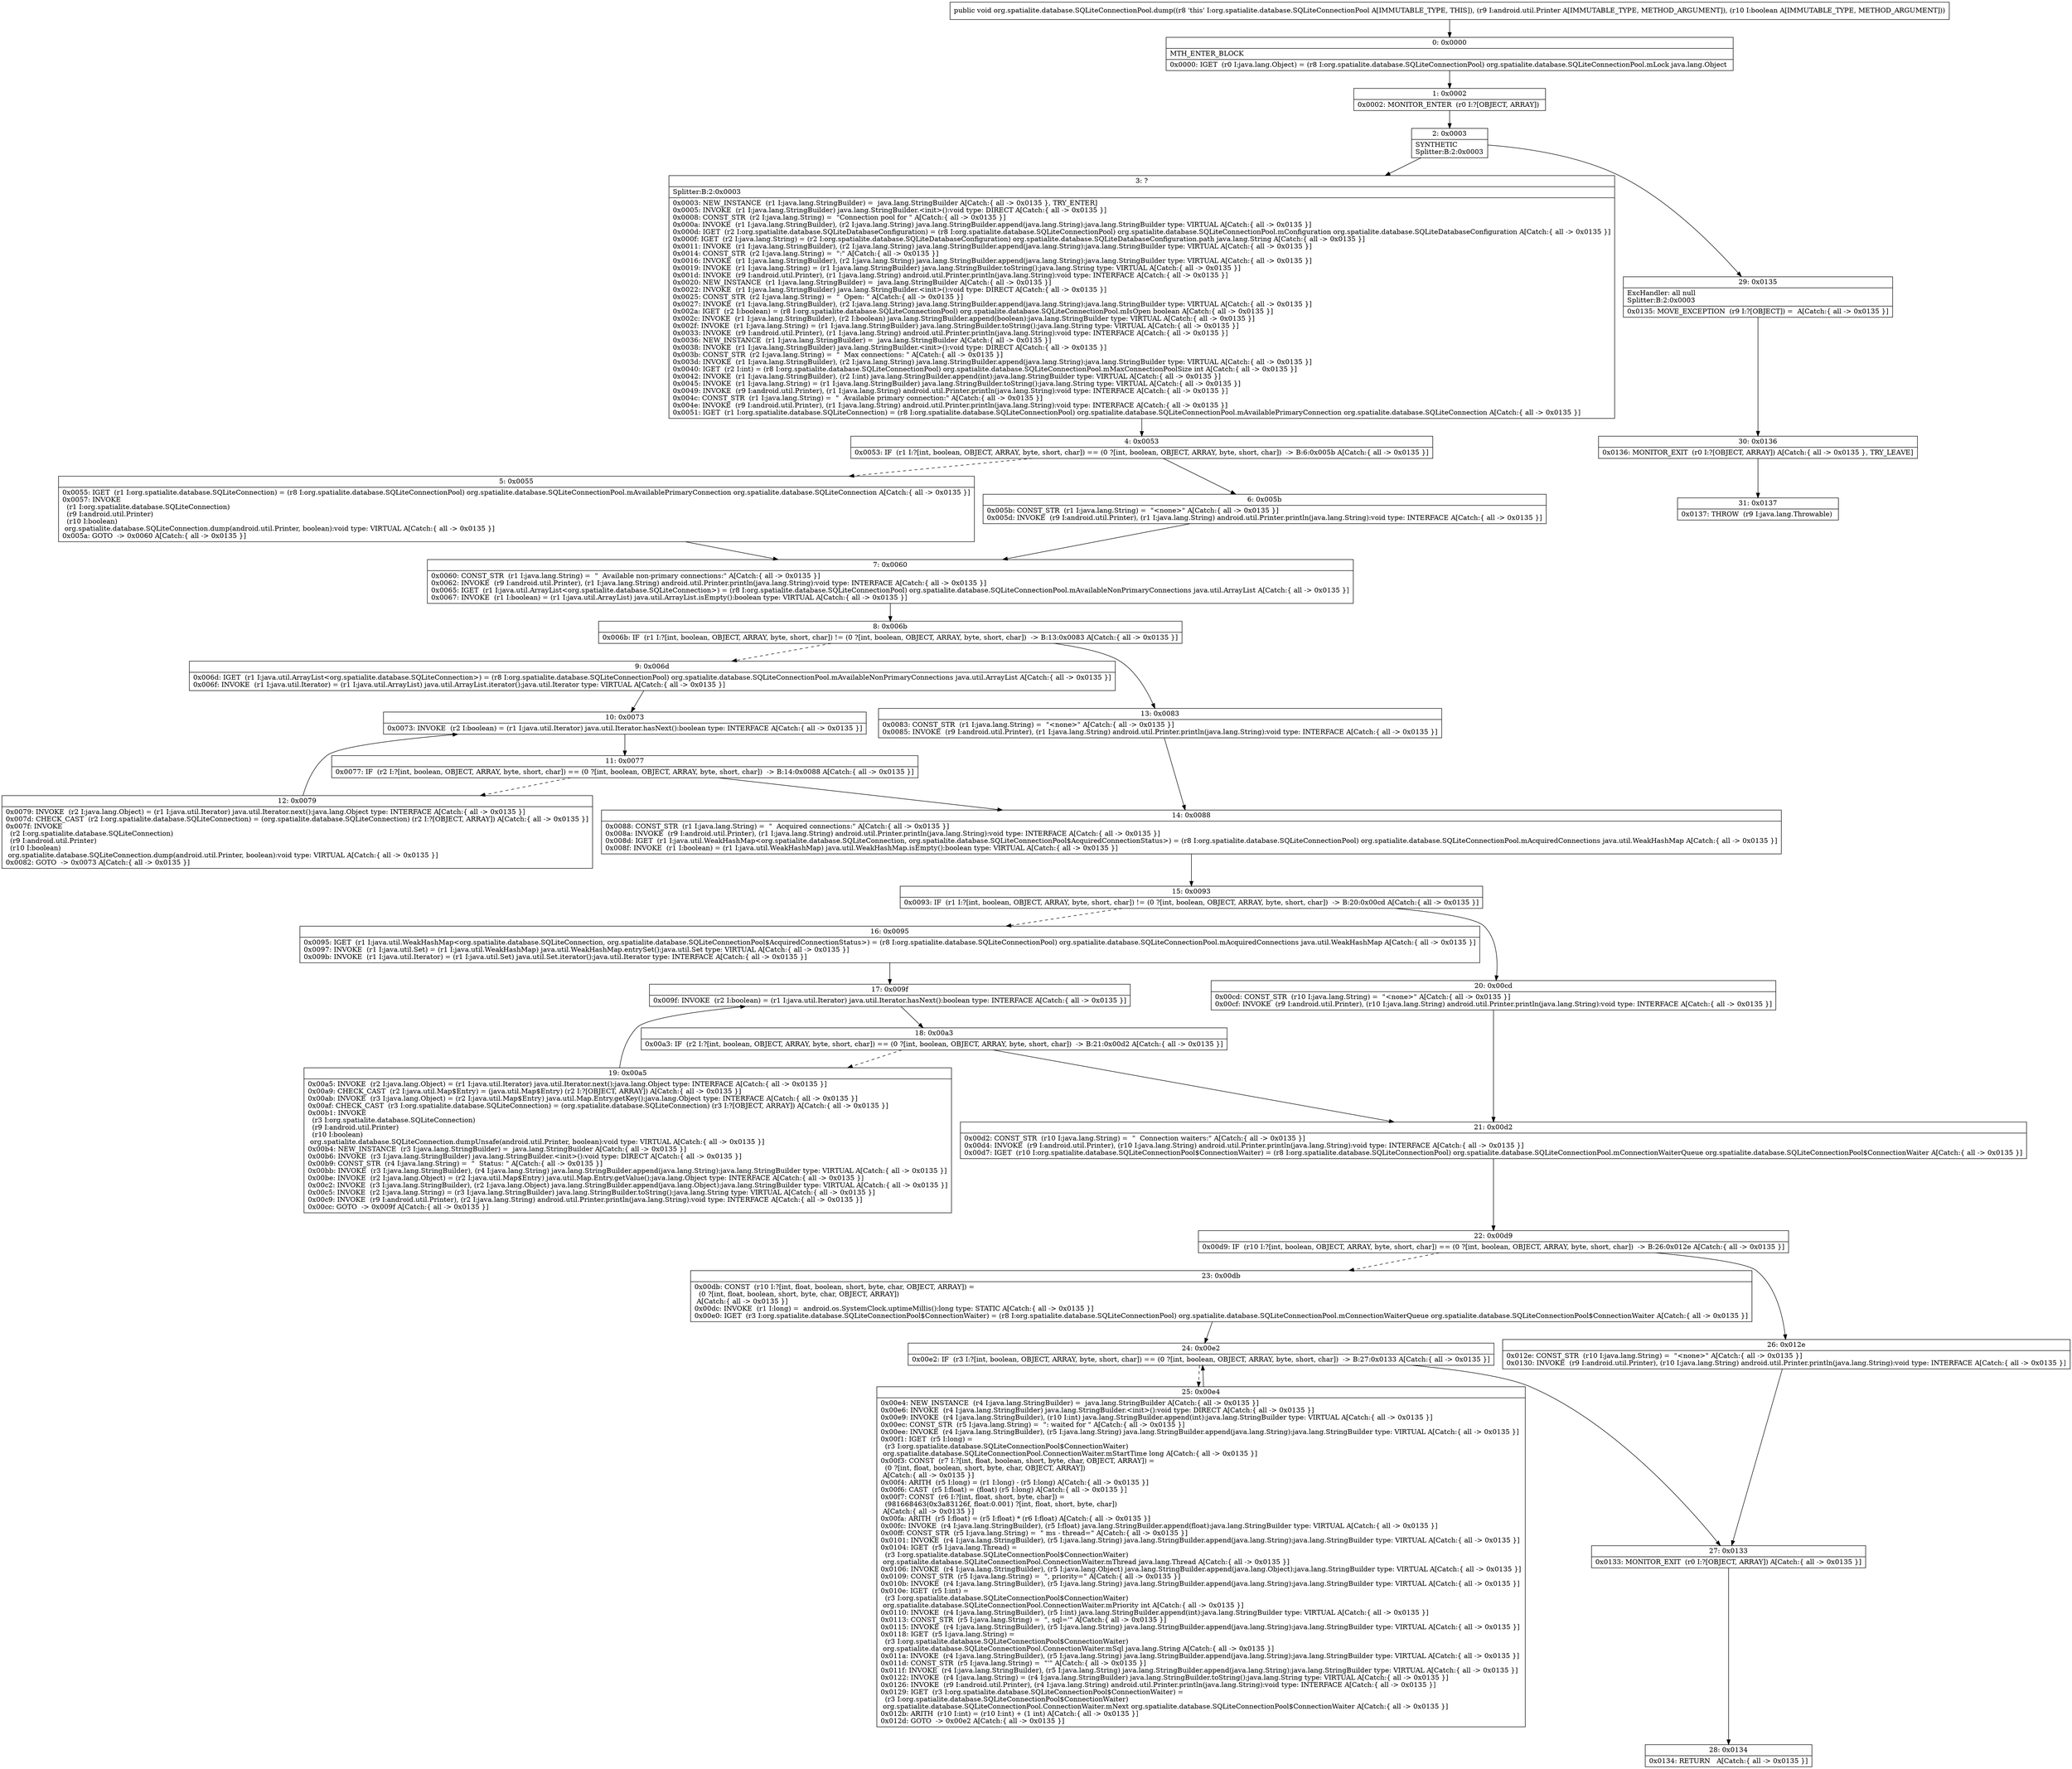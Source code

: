digraph "CFG fororg.spatialite.database.SQLiteConnectionPool.dump(Landroid\/util\/Printer;Z)V" {
Node_0 [shape=record,label="{0\:\ 0x0000|MTH_ENTER_BLOCK\l|0x0000: IGET  (r0 I:java.lang.Object) = (r8 I:org.spatialite.database.SQLiteConnectionPool) org.spatialite.database.SQLiteConnectionPool.mLock java.lang.Object \l}"];
Node_1 [shape=record,label="{1\:\ 0x0002|0x0002: MONITOR_ENTER  (r0 I:?[OBJECT, ARRAY]) \l}"];
Node_2 [shape=record,label="{2\:\ 0x0003|SYNTHETIC\lSplitter:B:2:0x0003\l}"];
Node_3 [shape=record,label="{3\:\ ?|Splitter:B:2:0x0003\l|0x0003: NEW_INSTANCE  (r1 I:java.lang.StringBuilder) =  java.lang.StringBuilder A[Catch:\{ all \-\> 0x0135 \}, TRY_ENTER]\l0x0005: INVOKE  (r1 I:java.lang.StringBuilder) java.lang.StringBuilder.\<init\>():void type: DIRECT A[Catch:\{ all \-\> 0x0135 \}]\l0x0008: CONST_STR  (r2 I:java.lang.String) =  \"Connection pool for \" A[Catch:\{ all \-\> 0x0135 \}]\l0x000a: INVOKE  (r1 I:java.lang.StringBuilder), (r2 I:java.lang.String) java.lang.StringBuilder.append(java.lang.String):java.lang.StringBuilder type: VIRTUAL A[Catch:\{ all \-\> 0x0135 \}]\l0x000d: IGET  (r2 I:org.spatialite.database.SQLiteDatabaseConfiguration) = (r8 I:org.spatialite.database.SQLiteConnectionPool) org.spatialite.database.SQLiteConnectionPool.mConfiguration org.spatialite.database.SQLiteDatabaseConfiguration A[Catch:\{ all \-\> 0x0135 \}]\l0x000f: IGET  (r2 I:java.lang.String) = (r2 I:org.spatialite.database.SQLiteDatabaseConfiguration) org.spatialite.database.SQLiteDatabaseConfiguration.path java.lang.String A[Catch:\{ all \-\> 0x0135 \}]\l0x0011: INVOKE  (r1 I:java.lang.StringBuilder), (r2 I:java.lang.String) java.lang.StringBuilder.append(java.lang.String):java.lang.StringBuilder type: VIRTUAL A[Catch:\{ all \-\> 0x0135 \}]\l0x0014: CONST_STR  (r2 I:java.lang.String) =  \":\" A[Catch:\{ all \-\> 0x0135 \}]\l0x0016: INVOKE  (r1 I:java.lang.StringBuilder), (r2 I:java.lang.String) java.lang.StringBuilder.append(java.lang.String):java.lang.StringBuilder type: VIRTUAL A[Catch:\{ all \-\> 0x0135 \}]\l0x0019: INVOKE  (r1 I:java.lang.String) = (r1 I:java.lang.StringBuilder) java.lang.StringBuilder.toString():java.lang.String type: VIRTUAL A[Catch:\{ all \-\> 0x0135 \}]\l0x001d: INVOKE  (r9 I:android.util.Printer), (r1 I:java.lang.String) android.util.Printer.println(java.lang.String):void type: INTERFACE A[Catch:\{ all \-\> 0x0135 \}]\l0x0020: NEW_INSTANCE  (r1 I:java.lang.StringBuilder) =  java.lang.StringBuilder A[Catch:\{ all \-\> 0x0135 \}]\l0x0022: INVOKE  (r1 I:java.lang.StringBuilder) java.lang.StringBuilder.\<init\>():void type: DIRECT A[Catch:\{ all \-\> 0x0135 \}]\l0x0025: CONST_STR  (r2 I:java.lang.String) =  \"  Open: \" A[Catch:\{ all \-\> 0x0135 \}]\l0x0027: INVOKE  (r1 I:java.lang.StringBuilder), (r2 I:java.lang.String) java.lang.StringBuilder.append(java.lang.String):java.lang.StringBuilder type: VIRTUAL A[Catch:\{ all \-\> 0x0135 \}]\l0x002a: IGET  (r2 I:boolean) = (r8 I:org.spatialite.database.SQLiteConnectionPool) org.spatialite.database.SQLiteConnectionPool.mIsOpen boolean A[Catch:\{ all \-\> 0x0135 \}]\l0x002c: INVOKE  (r1 I:java.lang.StringBuilder), (r2 I:boolean) java.lang.StringBuilder.append(boolean):java.lang.StringBuilder type: VIRTUAL A[Catch:\{ all \-\> 0x0135 \}]\l0x002f: INVOKE  (r1 I:java.lang.String) = (r1 I:java.lang.StringBuilder) java.lang.StringBuilder.toString():java.lang.String type: VIRTUAL A[Catch:\{ all \-\> 0x0135 \}]\l0x0033: INVOKE  (r9 I:android.util.Printer), (r1 I:java.lang.String) android.util.Printer.println(java.lang.String):void type: INTERFACE A[Catch:\{ all \-\> 0x0135 \}]\l0x0036: NEW_INSTANCE  (r1 I:java.lang.StringBuilder) =  java.lang.StringBuilder A[Catch:\{ all \-\> 0x0135 \}]\l0x0038: INVOKE  (r1 I:java.lang.StringBuilder) java.lang.StringBuilder.\<init\>():void type: DIRECT A[Catch:\{ all \-\> 0x0135 \}]\l0x003b: CONST_STR  (r2 I:java.lang.String) =  \"  Max connections: \" A[Catch:\{ all \-\> 0x0135 \}]\l0x003d: INVOKE  (r1 I:java.lang.StringBuilder), (r2 I:java.lang.String) java.lang.StringBuilder.append(java.lang.String):java.lang.StringBuilder type: VIRTUAL A[Catch:\{ all \-\> 0x0135 \}]\l0x0040: IGET  (r2 I:int) = (r8 I:org.spatialite.database.SQLiteConnectionPool) org.spatialite.database.SQLiteConnectionPool.mMaxConnectionPoolSize int A[Catch:\{ all \-\> 0x0135 \}]\l0x0042: INVOKE  (r1 I:java.lang.StringBuilder), (r2 I:int) java.lang.StringBuilder.append(int):java.lang.StringBuilder type: VIRTUAL A[Catch:\{ all \-\> 0x0135 \}]\l0x0045: INVOKE  (r1 I:java.lang.String) = (r1 I:java.lang.StringBuilder) java.lang.StringBuilder.toString():java.lang.String type: VIRTUAL A[Catch:\{ all \-\> 0x0135 \}]\l0x0049: INVOKE  (r9 I:android.util.Printer), (r1 I:java.lang.String) android.util.Printer.println(java.lang.String):void type: INTERFACE A[Catch:\{ all \-\> 0x0135 \}]\l0x004c: CONST_STR  (r1 I:java.lang.String) =  \"  Available primary connection:\" A[Catch:\{ all \-\> 0x0135 \}]\l0x004e: INVOKE  (r9 I:android.util.Printer), (r1 I:java.lang.String) android.util.Printer.println(java.lang.String):void type: INTERFACE A[Catch:\{ all \-\> 0x0135 \}]\l0x0051: IGET  (r1 I:org.spatialite.database.SQLiteConnection) = (r8 I:org.spatialite.database.SQLiteConnectionPool) org.spatialite.database.SQLiteConnectionPool.mAvailablePrimaryConnection org.spatialite.database.SQLiteConnection A[Catch:\{ all \-\> 0x0135 \}]\l}"];
Node_4 [shape=record,label="{4\:\ 0x0053|0x0053: IF  (r1 I:?[int, boolean, OBJECT, ARRAY, byte, short, char]) == (0 ?[int, boolean, OBJECT, ARRAY, byte, short, char])  \-\> B:6:0x005b A[Catch:\{ all \-\> 0x0135 \}]\l}"];
Node_5 [shape=record,label="{5\:\ 0x0055|0x0055: IGET  (r1 I:org.spatialite.database.SQLiteConnection) = (r8 I:org.spatialite.database.SQLiteConnectionPool) org.spatialite.database.SQLiteConnectionPool.mAvailablePrimaryConnection org.spatialite.database.SQLiteConnection A[Catch:\{ all \-\> 0x0135 \}]\l0x0057: INVOKE  \l  (r1 I:org.spatialite.database.SQLiteConnection)\l  (r9 I:android.util.Printer)\l  (r10 I:boolean)\l org.spatialite.database.SQLiteConnection.dump(android.util.Printer, boolean):void type: VIRTUAL A[Catch:\{ all \-\> 0x0135 \}]\l0x005a: GOTO  \-\> 0x0060 A[Catch:\{ all \-\> 0x0135 \}]\l}"];
Node_6 [shape=record,label="{6\:\ 0x005b|0x005b: CONST_STR  (r1 I:java.lang.String) =  \"\<none\>\" A[Catch:\{ all \-\> 0x0135 \}]\l0x005d: INVOKE  (r9 I:android.util.Printer), (r1 I:java.lang.String) android.util.Printer.println(java.lang.String):void type: INTERFACE A[Catch:\{ all \-\> 0x0135 \}]\l}"];
Node_7 [shape=record,label="{7\:\ 0x0060|0x0060: CONST_STR  (r1 I:java.lang.String) =  \"  Available non\-primary connections:\" A[Catch:\{ all \-\> 0x0135 \}]\l0x0062: INVOKE  (r9 I:android.util.Printer), (r1 I:java.lang.String) android.util.Printer.println(java.lang.String):void type: INTERFACE A[Catch:\{ all \-\> 0x0135 \}]\l0x0065: IGET  (r1 I:java.util.ArrayList\<org.spatialite.database.SQLiteConnection\>) = (r8 I:org.spatialite.database.SQLiteConnectionPool) org.spatialite.database.SQLiteConnectionPool.mAvailableNonPrimaryConnections java.util.ArrayList A[Catch:\{ all \-\> 0x0135 \}]\l0x0067: INVOKE  (r1 I:boolean) = (r1 I:java.util.ArrayList) java.util.ArrayList.isEmpty():boolean type: VIRTUAL A[Catch:\{ all \-\> 0x0135 \}]\l}"];
Node_8 [shape=record,label="{8\:\ 0x006b|0x006b: IF  (r1 I:?[int, boolean, OBJECT, ARRAY, byte, short, char]) != (0 ?[int, boolean, OBJECT, ARRAY, byte, short, char])  \-\> B:13:0x0083 A[Catch:\{ all \-\> 0x0135 \}]\l}"];
Node_9 [shape=record,label="{9\:\ 0x006d|0x006d: IGET  (r1 I:java.util.ArrayList\<org.spatialite.database.SQLiteConnection\>) = (r8 I:org.spatialite.database.SQLiteConnectionPool) org.spatialite.database.SQLiteConnectionPool.mAvailableNonPrimaryConnections java.util.ArrayList A[Catch:\{ all \-\> 0x0135 \}]\l0x006f: INVOKE  (r1 I:java.util.Iterator) = (r1 I:java.util.ArrayList) java.util.ArrayList.iterator():java.util.Iterator type: VIRTUAL A[Catch:\{ all \-\> 0x0135 \}]\l}"];
Node_10 [shape=record,label="{10\:\ 0x0073|0x0073: INVOKE  (r2 I:boolean) = (r1 I:java.util.Iterator) java.util.Iterator.hasNext():boolean type: INTERFACE A[Catch:\{ all \-\> 0x0135 \}]\l}"];
Node_11 [shape=record,label="{11\:\ 0x0077|0x0077: IF  (r2 I:?[int, boolean, OBJECT, ARRAY, byte, short, char]) == (0 ?[int, boolean, OBJECT, ARRAY, byte, short, char])  \-\> B:14:0x0088 A[Catch:\{ all \-\> 0x0135 \}]\l}"];
Node_12 [shape=record,label="{12\:\ 0x0079|0x0079: INVOKE  (r2 I:java.lang.Object) = (r1 I:java.util.Iterator) java.util.Iterator.next():java.lang.Object type: INTERFACE A[Catch:\{ all \-\> 0x0135 \}]\l0x007d: CHECK_CAST  (r2 I:org.spatialite.database.SQLiteConnection) = (org.spatialite.database.SQLiteConnection) (r2 I:?[OBJECT, ARRAY]) A[Catch:\{ all \-\> 0x0135 \}]\l0x007f: INVOKE  \l  (r2 I:org.spatialite.database.SQLiteConnection)\l  (r9 I:android.util.Printer)\l  (r10 I:boolean)\l org.spatialite.database.SQLiteConnection.dump(android.util.Printer, boolean):void type: VIRTUAL A[Catch:\{ all \-\> 0x0135 \}]\l0x0082: GOTO  \-\> 0x0073 A[Catch:\{ all \-\> 0x0135 \}]\l}"];
Node_13 [shape=record,label="{13\:\ 0x0083|0x0083: CONST_STR  (r1 I:java.lang.String) =  \"\<none\>\" A[Catch:\{ all \-\> 0x0135 \}]\l0x0085: INVOKE  (r9 I:android.util.Printer), (r1 I:java.lang.String) android.util.Printer.println(java.lang.String):void type: INTERFACE A[Catch:\{ all \-\> 0x0135 \}]\l}"];
Node_14 [shape=record,label="{14\:\ 0x0088|0x0088: CONST_STR  (r1 I:java.lang.String) =  \"  Acquired connections:\" A[Catch:\{ all \-\> 0x0135 \}]\l0x008a: INVOKE  (r9 I:android.util.Printer), (r1 I:java.lang.String) android.util.Printer.println(java.lang.String):void type: INTERFACE A[Catch:\{ all \-\> 0x0135 \}]\l0x008d: IGET  (r1 I:java.util.WeakHashMap\<org.spatialite.database.SQLiteConnection, org.spatialite.database.SQLiteConnectionPool$AcquiredConnectionStatus\>) = (r8 I:org.spatialite.database.SQLiteConnectionPool) org.spatialite.database.SQLiteConnectionPool.mAcquiredConnections java.util.WeakHashMap A[Catch:\{ all \-\> 0x0135 \}]\l0x008f: INVOKE  (r1 I:boolean) = (r1 I:java.util.WeakHashMap) java.util.WeakHashMap.isEmpty():boolean type: VIRTUAL A[Catch:\{ all \-\> 0x0135 \}]\l}"];
Node_15 [shape=record,label="{15\:\ 0x0093|0x0093: IF  (r1 I:?[int, boolean, OBJECT, ARRAY, byte, short, char]) != (0 ?[int, boolean, OBJECT, ARRAY, byte, short, char])  \-\> B:20:0x00cd A[Catch:\{ all \-\> 0x0135 \}]\l}"];
Node_16 [shape=record,label="{16\:\ 0x0095|0x0095: IGET  (r1 I:java.util.WeakHashMap\<org.spatialite.database.SQLiteConnection, org.spatialite.database.SQLiteConnectionPool$AcquiredConnectionStatus\>) = (r8 I:org.spatialite.database.SQLiteConnectionPool) org.spatialite.database.SQLiteConnectionPool.mAcquiredConnections java.util.WeakHashMap A[Catch:\{ all \-\> 0x0135 \}]\l0x0097: INVOKE  (r1 I:java.util.Set) = (r1 I:java.util.WeakHashMap) java.util.WeakHashMap.entrySet():java.util.Set type: VIRTUAL A[Catch:\{ all \-\> 0x0135 \}]\l0x009b: INVOKE  (r1 I:java.util.Iterator) = (r1 I:java.util.Set) java.util.Set.iterator():java.util.Iterator type: INTERFACE A[Catch:\{ all \-\> 0x0135 \}]\l}"];
Node_17 [shape=record,label="{17\:\ 0x009f|0x009f: INVOKE  (r2 I:boolean) = (r1 I:java.util.Iterator) java.util.Iterator.hasNext():boolean type: INTERFACE A[Catch:\{ all \-\> 0x0135 \}]\l}"];
Node_18 [shape=record,label="{18\:\ 0x00a3|0x00a3: IF  (r2 I:?[int, boolean, OBJECT, ARRAY, byte, short, char]) == (0 ?[int, boolean, OBJECT, ARRAY, byte, short, char])  \-\> B:21:0x00d2 A[Catch:\{ all \-\> 0x0135 \}]\l}"];
Node_19 [shape=record,label="{19\:\ 0x00a5|0x00a5: INVOKE  (r2 I:java.lang.Object) = (r1 I:java.util.Iterator) java.util.Iterator.next():java.lang.Object type: INTERFACE A[Catch:\{ all \-\> 0x0135 \}]\l0x00a9: CHECK_CAST  (r2 I:java.util.Map$Entry) = (java.util.Map$Entry) (r2 I:?[OBJECT, ARRAY]) A[Catch:\{ all \-\> 0x0135 \}]\l0x00ab: INVOKE  (r3 I:java.lang.Object) = (r2 I:java.util.Map$Entry) java.util.Map.Entry.getKey():java.lang.Object type: INTERFACE A[Catch:\{ all \-\> 0x0135 \}]\l0x00af: CHECK_CAST  (r3 I:org.spatialite.database.SQLiteConnection) = (org.spatialite.database.SQLiteConnection) (r3 I:?[OBJECT, ARRAY]) A[Catch:\{ all \-\> 0x0135 \}]\l0x00b1: INVOKE  \l  (r3 I:org.spatialite.database.SQLiteConnection)\l  (r9 I:android.util.Printer)\l  (r10 I:boolean)\l org.spatialite.database.SQLiteConnection.dumpUnsafe(android.util.Printer, boolean):void type: VIRTUAL A[Catch:\{ all \-\> 0x0135 \}]\l0x00b4: NEW_INSTANCE  (r3 I:java.lang.StringBuilder) =  java.lang.StringBuilder A[Catch:\{ all \-\> 0x0135 \}]\l0x00b6: INVOKE  (r3 I:java.lang.StringBuilder) java.lang.StringBuilder.\<init\>():void type: DIRECT A[Catch:\{ all \-\> 0x0135 \}]\l0x00b9: CONST_STR  (r4 I:java.lang.String) =  \"  Status: \" A[Catch:\{ all \-\> 0x0135 \}]\l0x00bb: INVOKE  (r3 I:java.lang.StringBuilder), (r4 I:java.lang.String) java.lang.StringBuilder.append(java.lang.String):java.lang.StringBuilder type: VIRTUAL A[Catch:\{ all \-\> 0x0135 \}]\l0x00be: INVOKE  (r2 I:java.lang.Object) = (r2 I:java.util.Map$Entry) java.util.Map.Entry.getValue():java.lang.Object type: INTERFACE A[Catch:\{ all \-\> 0x0135 \}]\l0x00c2: INVOKE  (r3 I:java.lang.StringBuilder), (r2 I:java.lang.Object) java.lang.StringBuilder.append(java.lang.Object):java.lang.StringBuilder type: VIRTUAL A[Catch:\{ all \-\> 0x0135 \}]\l0x00c5: INVOKE  (r2 I:java.lang.String) = (r3 I:java.lang.StringBuilder) java.lang.StringBuilder.toString():java.lang.String type: VIRTUAL A[Catch:\{ all \-\> 0x0135 \}]\l0x00c9: INVOKE  (r9 I:android.util.Printer), (r2 I:java.lang.String) android.util.Printer.println(java.lang.String):void type: INTERFACE A[Catch:\{ all \-\> 0x0135 \}]\l0x00cc: GOTO  \-\> 0x009f A[Catch:\{ all \-\> 0x0135 \}]\l}"];
Node_20 [shape=record,label="{20\:\ 0x00cd|0x00cd: CONST_STR  (r10 I:java.lang.String) =  \"\<none\>\" A[Catch:\{ all \-\> 0x0135 \}]\l0x00cf: INVOKE  (r9 I:android.util.Printer), (r10 I:java.lang.String) android.util.Printer.println(java.lang.String):void type: INTERFACE A[Catch:\{ all \-\> 0x0135 \}]\l}"];
Node_21 [shape=record,label="{21\:\ 0x00d2|0x00d2: CONST_STR  (r10 I:java.lang.String) =  \"  Connection waiters:\" A[Catch:\{ all \-\> 0x0135 \}]\l0x00d4: INVOKE  (r9 I:android.util.Printer), (r10 I:java.lang.String) android.util.Printer.println(java.lang.String):void type: INTERFACE A[Catch:\{ all \-\> 0x0135 \}]\l0x00d7: IGET  (r10 I:org.spatialite.database.SQLiteConnectionPool$ConnectionWaiter) = (r8 I:org.spatialite.database.SQLiteConnectionPool) org.spatialite.database.SQLiteConnectionPool.mConnectionWaiterQueue org.spatialite.database.SQLiteConnectionPool$ConnectionWaiter A[Catch:\{ all \-\> 0x0135 \}]\l}"];
Node_22 [shape=record,label="{22\:\ 0x00d9|0x00d9: IF  (r10 I:?[int, boolean, OBJECT, ARRAY, byte, short, char]) == (0 ?[int, boolean, OBJECT, ARRAY, byte, short, char])  \-\> B:26:0x012e A[Catch:\{ all \-\> 0x0135 \}]\l}"];
Node_23 [shape=record,label="{23\:\ 0x00db|0x00db: CONST  (r10 I:?[int, float, boolean, short, byte, char, OBJECT, ARRAY]) = \l  (0 ?[int, float, boolean, short, byte, char, OBJECT, ARRAY])\l A[Catch:\{ all \-\> 0x0135 \}]\l0x00dc: INVOKE  (r1 I:long) =  android.os.SystemClock.uptimeMillis():long type: STATIC A[Catch:\{ all \-\> 0x0135 \}]\l0x00e0: IGET  (r3 I:org.spatialite.database.SQLiteConnectionPool$ConnectionWaiter) = (r8 I:org.spatialite.database.SQLiteConnectionPool) org.spatialite.database.SQLiteConnectionPool.mConnectionWaiterQueue org.spatialite.database.SQLiteConnectionPool$ConnectionWaiter A[Catch:\{ all \-\> 0x0135 \}]\l}"];
Node_24 [shape=record,label="{24\:\ 0x00e2|0x00e2: IF  (r3 I:?[int, boolean, OBJECT, ARRAY, byte, short, char]) == (0 ?[int, boolean, OBJECT, ARRAY, byte, short, char])  \-\> B:27:0x0133 A[Catch:\{ all \-\> 0x0135 \}]\l}"];
Node_25 [shape=record,label="{25\:\ 0x00e4|0x00e4: NEW_INSTANCE  (r4 I:java.lang.StringBuilder) =  java.lang.StringBuilder A[Catch:\{ all \-\> 0x0135 \}]\l0x00e6: INVOKE  (r4 I:java.lang.StringBuilder) java.lang.StringBuilder.\<init\>():void type: DIRECT A[Catch:\{ all \-\> 0x0135 \}]\l0x00e9: INVOKE  (r4 I:java.lang.StringBuilder), (r10 I:int) java.lang.StringBuilder.append(int):java.lang.StringBuilder type: VIRTUAL A[Catch:\{ all \-\> 0x0135 \}]\l0x00ec: CONST_STR  (r5 I:java.lang.String) =  \": waited for \" A[Catch:\{ all \-\> 0x0135 \}]\l0x00ee: INVOKE  (r4 I:java.lang.StringBuilder), (r5 I:java.lang.String) java.lang.StringBuilder.append(java.lang.String):java.lang.StringBuilder type: VIRTUAL A[Catch:\{ all \-\> 0x0135 \}]\l0x00f1: IGET  (r5 I:long) = \l  (r3 I:org.spatialite.database.SQLiteConnectionPool$ConnectionWaiter)\l org.spatialite.database.SQLiteConnectionPool.ConnectionWaiter.mStartTime long A[Catch:\{ all \-\> 0x0135 \}]\l0x00f3: CONST  (r7 I:?[int, float, boolean, short, byte, char, OBJECT, ARRAY]) = \l  (0 ?[int, float, boolean, short, byte, char, OBJECT, ARRAY])\l A[Catch:\{ all \-\> 0x0135 \}]\l0x00f4: ARITH  (r5 I:long) = (r1 I:long) \- (r5 I:long) A[Catch:\{ all \-\> 0x0135 \}]\l0x00f6: CAST  (r5 I:float) = (float) (r5 I:long) A[Catch:\{ all \-\> 0x0135 \}]\l0x00f7: CONST  (r6 I:?[int, float, short, byte, char]) = \l  (981668463(0x3a83126f, float:0.001) ?[int, float, short, byte, char])\l A[Catch:\{ all \-\> 0x0135 \}]\l0x00fa: ARITH  (r5 I:float) = (r5 I:float) * (r6 I:float) A[Catch:\{ all \-\> 0x0135 \}]\l0x00fc: INVOKE  (r4 I:java.lang.StringBuilder), (r5 I:float) java.lang.StringBuilder.append(float):java.lang.StringBuilder type: VIRTUAL A[Catch:\{ all \-\> 0x0135 \}]\l0x00ff: CONST_STR  (r5 I:java.lang.String) =  \" ms \- thread=\" A[Catch:\{ all \-\> 0x0135 \}]\l0x0101: INVOKE  (r4 I:java.lang.StringBuilder), (r5 I:java.lang.String) java.lang.StringBuilder.append(java.lang.String):java.lang.StringBuilder type: VIRTUAL A[Catch:\{ all \-\> 0x0135 \}]\l0x0104: IGET  (r5 I:java.lang.Thread) = \l  (r3 I:org.spatialite.database.SQLiteConnectionPool$ConnectionWaiter)\l org.spatialite.database.SQLiteConnectionPool.ConnectionWaiter.mThread java.lang.Thread A[Catch:\{ all \-\> 0x0135 \}]\l0x0106: INVOKE  (r4 I:java.lang.StringBuilder), (r5 I:java.lang.Object) java.lang.StringBuilder.append(java.lang.Object):java.lang.StringBuilder type: VIRTUAL A[Catch:\{ all \-\> 0x0135 \}]\l0x0109: CONST_STR  (r5 I:java.lang.String) =  \", priority=\" A[Catch:\{ all \-\> 0x0135 \}]\l0x010b: INVOKE  (r4 I:java.lang.StringBuilder), (r5 I:java.lang.String) java.lang.StringBuilder.append(java.lang.String):java.lang.StringBuilder type: VIRTUAL A[Catch:\{ all \-\> 0x0135 \}]\l0x010e: IGET  (r5 I:int) = \l  (r3 I:org.spatialite.database.SQLiteConnectionPool$ConnectionWaiter)\l org.spatialite.database.SQLiteConnectionPool.ConnectionWaiter.mPriority int A[Catch:\{ all \-\> 0x0135 \}]\l0x0110: INVOKE  (r4 I:java.lang.StringBuilder), (r5 I:int) java.lang.StringBuilder.append(int):java.lang.StringBuilder type: VIRTUAL A[Catch:\{ all \-\> 0x0135 \}]\l0x0113: CONST_STR  (r5 I:java.lang.String) =  \", sql='\" A[Catch:\{ all \-\> 0x0135 \}]\l0x0115: INVOKE  (r4 I:java.lang.StringBuilder), (r5 I:java.lang.String) java.lang.StringBuilder.append(java.lang.String):java.lang.StringBuilder type: VIRTUAL A[Catch:\{ all \-\> 0x0135 \}]\l0x0118: IGET  (r5 I:java.lang.String) = \l  (r3 I:org.spatialite.database.SQLiteConnectionPool$ConnectionWaiter)\l org.spatialite.database.SQLiteConnectionPool.ConnectionWaiter.mSql java.lang.String A[Catch:\{ all \-\> 0x0135 \}]\l0x011a: INVOKE  (r4 I:java.lang.StringBuilder), (r5 I:java.lang.String) java.lang.StringBuilder.append(java.lang.String):java.lang.StringBuilder type: VIRTUAL A[Catch:\{ all \-\> 0x0135 \}]\l0x011d: CONST_STR  (r5 I:java.lang.String) =  \"'\" A[Catch:\{ all \-\> 0x0135 \}]\l0x011f: INVOKE  (r4 I:java.lang.StringBuilder), (r5 I:java.lang.String) java.lang.StringBuilder.append(java.lang.String):java.lang.StringBuilder type: VIRTUAL A[Catch:\{ all \-\> 0x0135 \}]\l0x0122: INVOKE  (r4 I:java.lang.String) = (r4 I:java.lang.StringBuilder) java.lang.StringBuilder.toString():java.lang.String type: VIRTUAL A[Catch:\{ all \-\> 0x0135 \}]\l0x0126: INVOKE  (r9 I:android.util.Printer), (r4 I:java.lang.String) android.util.Printer.println(java.lang.String):void type: INTERFACE A[Catch:\{ all \-\> 0x0135 \}]\l0x0129: IGET  (r3 I:org.spatialite.database.SQLiteConnectionPool$ConnectionWaiter) = \l  (r3 I:org.spatialite.database.SQLiteConnectionPool$ConnectionWaiter)\l org.spatialite.database.SQLiteConnectionPool.ConnectionWaiter.mNext org.spatialite.database.SQLiteConnectionPool$ConnectionWaiter A[Catch:\{ all \-\> 0x0135 \}]\l0x012b: ARITH  (r10 I:int) = (r10 I:int) + (1 int) A[Catch:\{ all \-\> 0x0135 \}]\l0x012d: GOTO  \-\> 0x00e2 A[Catch:\{ all \-\> 0x0135 \}]\l}"];
Node_26 [shape=record,label="{26\:\ 0x012e|0x012e: CONST_STR  (r10 I:java.lang.String) =  \"\<none\>\" A[Catch:\{ all \-\> 0x0135 \}]\l0x0130: INVOKE  (r9 I:android.util.Printer), (r10 I:java.lang.String) android.util.Printer.println(java.lang.String):void type: INTERFACE A[Catch:\{ all \-\> 0x0135 \}]\l}"];
Node_27 [shape=record,label="{27\:\ 0x0133|0x0133: MONITOR_EXIT  (r0 I:?[OBJECT, ARRAY]) A[Catch:\{ all \-\> 0x0135 \}]\l}"];
Node_28 [shape=record,label="{28\:\ 0x0134|0x0134: RETURN   A[Catch:\{ all \-\> 0x0135 \}]\l}"];
Node_29 [shape=record,label="{29\:\ 0x0135|ExcHandler: all null\lSplitter:B:2:0x0003\l|0x0135: MOVE_EXCEPTION  (r9 I:?[OBJECT]) =  A[Catch:\{ all \-\> 0x0135 \}]\l}"];
Node_30 [shape=record,label="{30\:\ 0x0136|0x0136: MONITOR_EXIT  (r0 I:?[OBJECT, ARRAY]) A[Catch:\{ all \-\> 0x0135 \}, TRY_LEAVE]\l}"];
Node_31 [shape=record,label="{31\:\ 0x0137|0x0137: THROW  (r9 I:java.lang.Throwable) \l}"];
MethodNode[shape=record,label="{public void org.spatialite.database.SQLiteConnectionPool.dump((r8 'this' I:org.spatialite.database.SQLiteConnectionPool A[IMMUTABLE_TYPE, THIS]), (r9 I:android.util.Printer A[IMMUTABLE_TYPE, METHOD_ARGUMENT]), (r10 I:boolean A[IMMUTABLE_TYPE, METHOD_ARGUMENT])) }"];
MethodNode -> Node_0;
Node_0 -> Node_1;
Node_1 -> Node_2;
Node_2 -> Node_3;
Node_2 -> Node_29;
Node_3 -> Node_4;
Node_4 -> Node_5[style=dashed];
Node_4 -> Node_6;
Node_5 -> Node_7;
Node_6 -> Node_7;
Node_7 -> Node_8;
Node_8 -> Node_9[style=dashed];
Node_8 -> Node_13;
Node_9 -> Node_10;
Node_10 -> Node_11;
Node_11 -> Node_12[style=dashed];
Node_11 -> Node_14;
Node_12 -> Node_10;
Node_13 -> Node_14;
Node_14 -> Node_15;
Node_15 -> Node_16[style=dashed];
Node_15 -> Node_20;
Node_16 -> Node_17;
Node_17 -> Node_18;
Node_18 -> Node_19[style=dashed];
Node_18 -> Node_21;
Node_19 -> Node_17;
Node_20 -> Node_21;
Node_21 -> Node_22;
Node_22 -> Node_23[style=dashed];
Node_22 -> Node_26;
Node_23 -> Node_24;
Node_24 -> Node_25[style=dashed];
Node_24 -> Node_27;
Node_25 -> Node_24;
Node_26 -> Node_27;
Node_27 -> Node_28;
Node_29 -> Node_30;
Node_30 -> Node_31;
}

